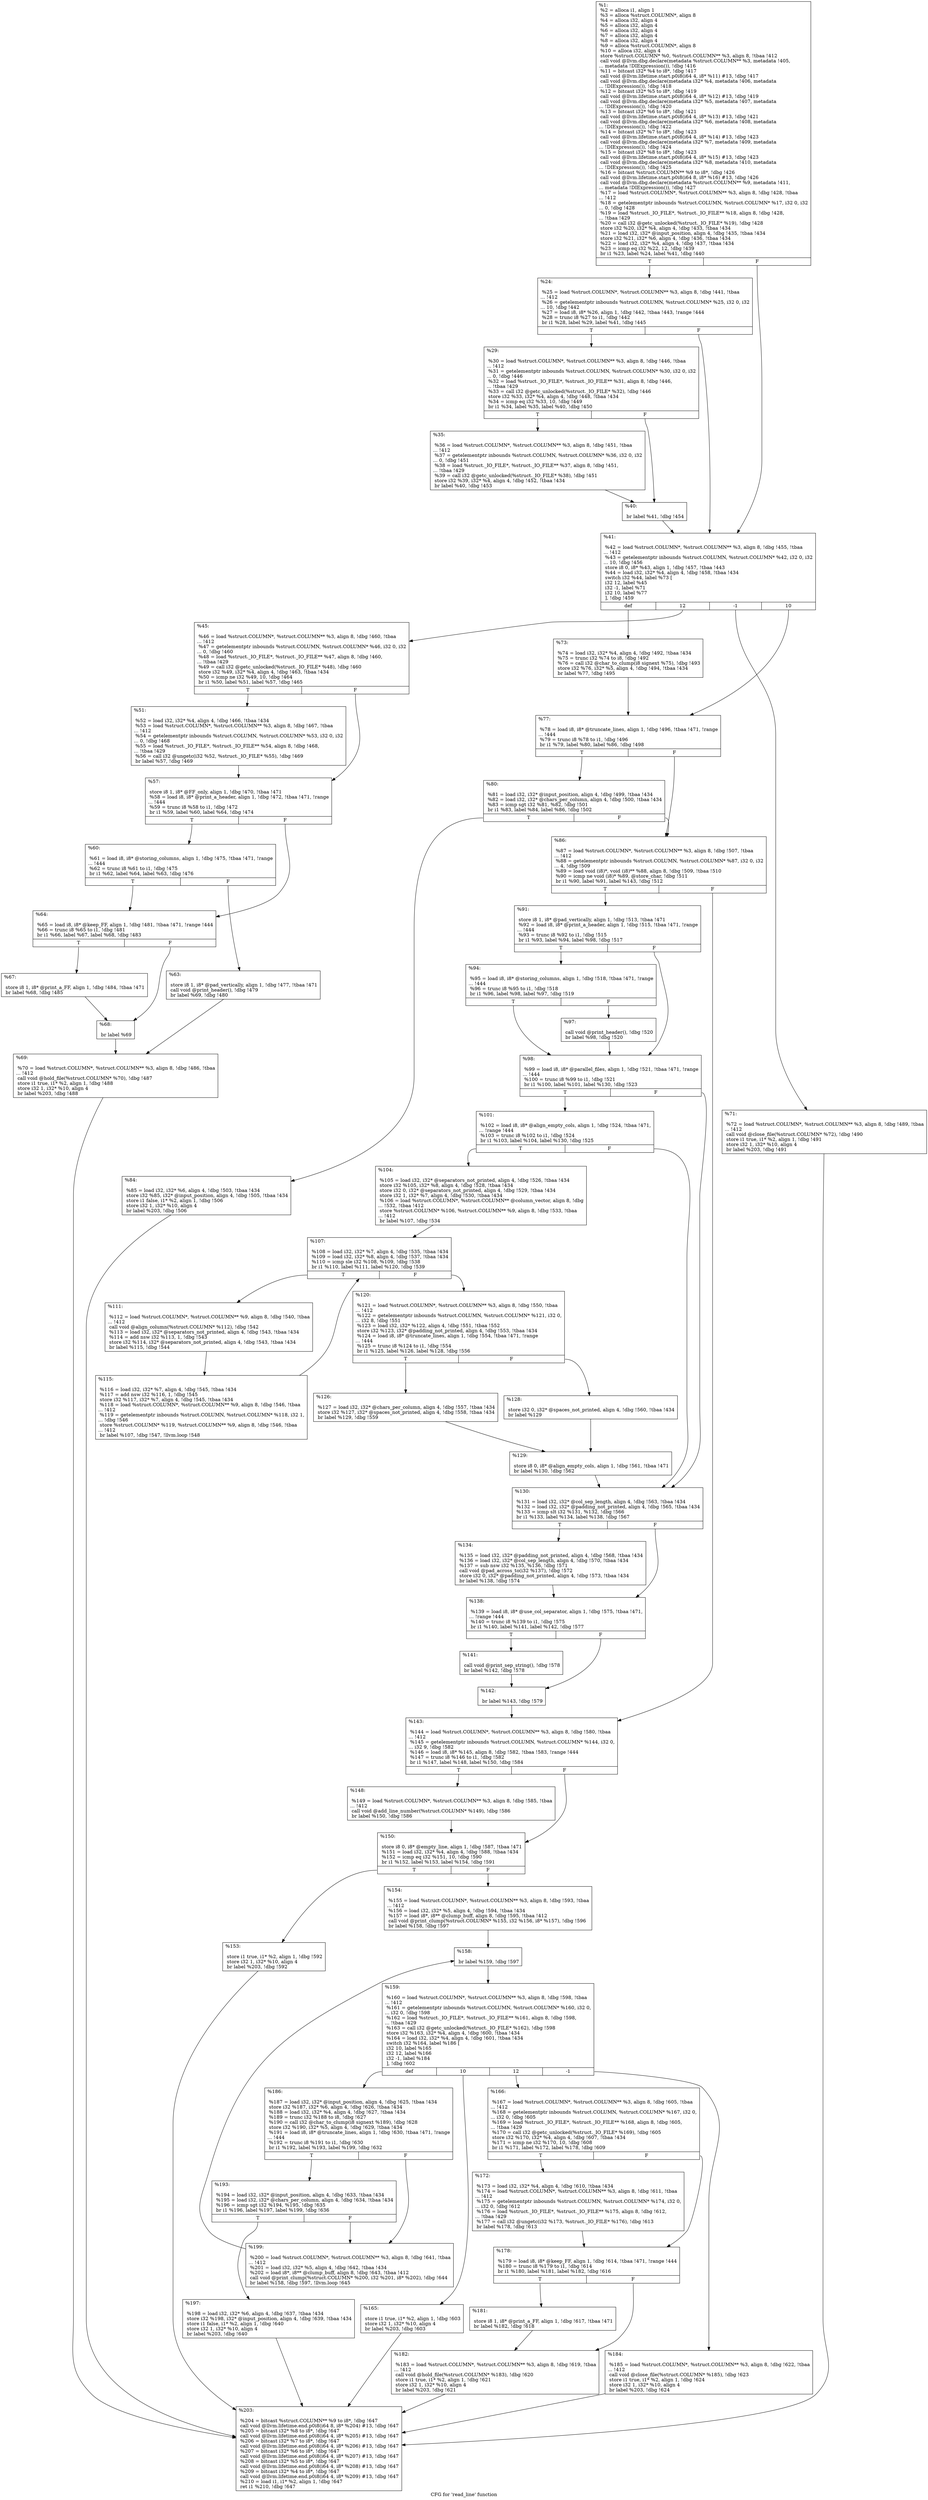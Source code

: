 digraph "CFG for 'read_line' function" {
	label="CFG for 'read_line' function";

	Node0x216f7c0 [shape=record,label="{%1:\l  %2 = alloca i1, align 1\l  %3 = alloca %struct.COLUMN*, align 8\l  %4 = alloca i32, align 4\l  %5 = alloca i32, align 4\l  %6 = alloca i32, align 4\l  %7 = alloca i32, align 4\l  %8 = alloca i32, align 4\l  %9 = alloca %struct.COLUMN*, align 8\l  %10 = alloca i32, align 4\l  store %struct.COLUMN* %0, %struct.COLUMN** %3, align 8, !tbaa !412\l  call void @llvm.dbg.declare(metadata %struct.COLUMN** %3, metadata !405,\l... metadata !DIExpression()), !dbg !416\l  %11 = bitcast i32* %4 to i8*, !dbg !417\l  call void @llvm.lifetime.start.p0i8(i64 4, i8* %11) #13, !dbg !417\l  call void @llvm.dbg.declare(metadata i32* %4, metadata !406, metadata\l... !DIExpression()), !dbg !418\l  %12 = bitcast i32* %5 to i8*, !dbg !419\l  call void @llvm.lifetime.start.p0i8(i64 4, i8* %12) #13, !dbg !419\l  call void @llvm.dbg.declare(metadata i32* %5, metadata !407, metadata\l... !DIExpression()), !dbg !420\l  %13 = bitcast i32* %6 to i8*, !dbg !421\l  call void @llvm.lifetime.start.p0i8(i64 4, i8* %13) #13, !dbg !421\l  call void @llvm.dbg.declare(metadata i32* %6, metadata !408, metadata\l... !DIExpression()), !dbg !422\l  %14 = bitcast i32* %7 to i8*, !dbg !423\l  call void @llvm.lifetime.start.p0i8(i64 4, i8* %14) #13, !dbg !423\l  call void @llvm.dbg.declare(metadata i32* %7, metadata !409, metadata\l... !DIExpression()), !dbg !424\l  %15 = bitcast i32* %8 to i8*, !dbg !423\l  call void @llvm.lifetime.start.p0i8(i64 4, i8* %15) #13, !dbg !423\l  call void @llvm.dbg.declare(metadata i32* %8, metadata !410, metadata\l... !DIExpression()), !dbg !425\l  %16 = bitcast %struct.COLUMN** %9 to i8*, !dbg !426\l  call void @llvm.lifetime.start.p0i8(i64 8, i8* %16) #13, !dbg !426\l  call void @llvm.dbg.declare(metadata %struct.COLUMN** %9, metadata !411,\l... metadata !DIExpression()), !dbg !427\l  %17 = load %struct.COLUMN*, %struct.COLUMN** %3, align 8, !dbg !428, !tbaa\l... !412\l  %18 = getelementptr inbounds %struct.COLUMN, %struct.COLUMN* %17, i32 0, i32\l... 0, !dbg !428\l  %19 = load %struct._IO_FILE*, %struct._IO_FILE** %18, align 8, !dbg !428,\l... !tbaa !429\l  %20 = call i32 @getc_unlocked(%struct._IO_FILE* %19), !dbg !428\l  store i32 %20, i32* %4, align 4, !dbg !433, !tbaa !434\l  %21 = load i32, i32* @input_position, align 4, !dbg !435, !tbaa !434\l  store i32 %21, i32* %6, align 4, !dbg !436, !tbaa !434\l  %22 = load i32, i32* %4, align 4, !dbg !437, !tbaa !434\l  %23 = icmp eq i32 %22, 12, !dbg !439\l  br i1 %23, label %24, label %41, !dbg !440\l|{<s0>T|<s1>F}}"];
	Node0x216f7c0:s0 -> Node0x21716a0;
	Node0x216f7c0:s1 -> Node0x21717e0;
	Node0x21716a0 [shape=record,label="{%24:\l\l  %25 = load %struct.COLUMN*, %struct.COLUMN** %3, align 8, !dbg !441, !tbaa\l... !412\l  %26 = getelementptr inbounds %struct.COLUMN, %struct.COLUMN* %25, i32 0, i32\l... 10, !dbg !442\l  %27 = load i8, i8* %26, align 1, !dbg !442, !tbaa !443, !range !444\l  %28 = trunc i8 %27 to i1, !dbg !442\l  br i1 %28, label %29, label %41, !dbg !445\l|{<s0>T|<s1>F}}"];
	Node0x21716a0:s0 -> Node0x21716f0;
	Node0x21716a0:s1 -> Node0x21717e0;
	Node0x21716f0 [shape=record,label="{%29:\l\l  %30 = load %struct.COLUMN*, %struct.COLUMN** %3, align 8, !dbg !446, !tbaa\l... !412\l  %31 = getelementptr inbounds %struct.COLUMN, %struct.COLUMN* %30, i32 0, i32\l... 0, !dbg !446\l  %32 = load %struct._IO_FILE*, %struct._IO_FILE** %31, align 8, !dbg !446,\l... !tbaa !429\l  %33 = call i32 @getc_unlocked(%struct._IO_FILE* %32), !dbg !446\l  store i32 %33, i32* %4, align 4, !dbg !448, !tbaa !434\l  %34 = icmp eq i32 %33, 10, !dbg !449\l  br i1 %34, label %35, label %40, !dbg !450\l|{<s0>T|<s1>F}}"];
	Node0x21716f0:s0 -> Node0x2171740;
	Node0x21716f0:s1 -> Node0x2171790;
	Node0x2171740 [shape=record,label="{%35:\l\l  %36 = load %struct.COLUMN*, %struct.COLUMN** %3, align 8, !dbg !451, !tbaa\l... !412\l  %37 = getelementptr inbounds %struct.COLUMN, %struct.COLUMN* %36, i32 0, i32\l... 0, !dbg !451\l  %38 = load %struct._IO_FILE*, %struct._IO_FILE** %37, align 8, !dbg !451,\l... !tbaa !429\l  %39 = call i32 @getc_unlocked(%struct._IO_FILE* %38), !dbg !451\l  store i32 %39, i32* %4, align 4, !dbg !452, !tbaa !434\l  br label %40, !dbg !453\l}"];
	Node0x2171740 -> Node0x2171790;
	Node0x2171790 [shape=record,label="{%40:\l\l  br label %41, !dbg !454\l}"];
	Node0x2171790 -> Node0x21717e0;
	Node0x21717e0 [shape=record,label="{%41:\l\l  %42 = load %struct.COLUMN*, %struct.COLUMN** %3, align 8, !dbg !455, !tbaa\l... !412\l  %43 = getelementptr inbounds %struct.COLUMN, %struct.COLUMN* %42, i32 0, i32\l... 10, !dbg !456\l  store i8 0, i8* %43, align 1, !dbg !457, !tbaa !443\l  %44 = load i32, i32* %4, align 4, !dbg !458, !tbaa !434\l  switch i32 %44, label %73 [\l    i32 12, label %45\l    i32 -1, label %71\l    i32 10, label %77\l  ], !dbg !459\l|{<s0>def|<s1>12|<s2>-1|<s3>10}}"];
	Node0x21717e0:s0 -> Node0x2171b50;
	Node0x21717e0:s1 -> Node0x2171830;
	Node0x21717e0:s2 -> Node0x2171b00;
	Node0x21717e0:s3 -> Node0x2171ba0;
	Node0x2171830 [shape=record,label="{%45:\l\l  %46 = load %struct.COLUMN*, %struct.COLUMN** %3, align 8, !dbg !460, !tbaa\l... !412\l  %47 = getelementptr inbounds %struct.COLUMN, %struct.COLUMN* %46, i32 0, i32\l... 0, !dbg !460\l  %48 = load %struct._IO_FILE*, %struct._IO_FILE** %47, align 8, !dbg !460,\l... !tbaa !429\l  %49 = call i32 @getc_unlocked(%struct._IO_FILE* %48), !dbg !460\l  store i32 %49, i32* %4, align 4, !dbg !463, !tbaa !434\l  %50 = icmp ne i32 %49, 10, !dbg !464\l  br i1 %50, label %51, label %57, !dbg !465\l|{<s0>T|<s1>F}}"];
	Node0x2171830:s0 -> Node0x2171880;
	Node0x2171830:s1 -> Node0x21718d0;
	Node0x2171880 [shape=record,label="{%51:\l\l  %52 = load i32, i32* %4, align 4, !dbg !466, !tbaa !434\l  %53 = load %struct.COLUMN*, %struct.COLUMN** %3, align 8, !dbg !467, !tbaa\l... !412\l  %54 = getelementptr inbounds %struct.COLUMN, %struct.COLUMN* %53, i32 0, i32\l... 0, !dbg !468\l  %55 = load %struct._IO_FILE*, %struct._IO_FILE** %54, align 8, !dbg !468,\l... !tbaa !429\l  %56 = call i32 @ungetc(i32 %52, %struct._IO_FILE* %55), !dbg !469\l  br label %57, !dbg !469\l}"];
	Node0x2171880 -> Node0x21718d0;
	Node0x21718d0 [shape=record,label="{%57:\l\l  store i8 1, i8* @FF_only, align 1, !dbg !470, !tbaa !471\l  %58 = load i8, i8* @print_a_header, align 1, !dbg !472, !tbaa !471, !range\l... !444\l  %59 = trunc i8 %58 to i1, !dbg !472\l  br i1 %59, label %60, label %64, !dbg !474\l|{<s0>T|<s1>F}}"];
	Node0x21718d0:s0 -> Node0x2171920;
	Node0x21718d0:s1 -> Node0x21719c0;
	Node0x2171920 [shape=record,label="{%60:\l\l  %61 = load i8, i8* @storing_columns, align 1, !dbg !475, !tbaa !471, !range\l... !444\l  %62 = trunc i8 %61 to i1, !dbg !475\l  br i1 %62, label %64, label %63, !dbg !476\l|{<s0>T|<s1>F}}"];
	Node0x2171920:s0 -> Node0x21719c0;
	Node0x2171920:s1 -> Node0x2171970;
	Node0x2171970 [shape=record,label="{%63:\l\l  store i8 1, i8* @pad_vertically, align 1, !dbg !477, !tbaa !471\l  call void @print_header(), !dbg !479\l  br label %69, !dbg !480\l}"];
	Node0x2171970 -> Node0x2171ab0;
	Node0x21719c0 [shape=record,label="{%64:\l\l  %65 = load i8, i8* @keep_FF, align 1, !dbg !481, !tbaa !471, !range !444\l  %66 = trunc i8 %65 to i1, !dbg !481\l  br i1 %66, label %67, label %68, !dbg !483\l|{<s0>T|<s1>F}}"];
	Node0x21719c0:s0 -> Node0x2171a10;
	Node0x21719c0:s1 -> Node0x2171a60;
	Node0x2171a10 [shape=record,label="{%67:\l\l  store i8 1, i8* @print_a_FF, align 1, !dbg !484, !tbaa !471\l  br label %68, !dbg !485\l}"];
	Node0x2171a10 -> Node0x2171a60;
	Node0x2171a60 [shape=record,label="{%68:\l\l  br label %69\l}"];
	Node0x2171a60 -> Node0x2171ab0;
	Node0x2171ab0 [shape=record,label="{%69:\l\l  %70 = load %struct.COLUMN*, %struct.COLUMN** %3, align 8, !dbg !486, !tbaa\l... !412\l  call void @hold_file(%struct.COLUMN* %70), !dbg !487\l  store i1 true, i1* %2, align 1, !dbg !488\l  store i32 1, i32* %10, align 4\l  br label %203, !dbg !488\l}"];
	Node0x2171ab0 -> Node0x2172820;
	Node0x2171b00 [shape=record,label="{%71:\l\l  %72 = load %struct.COLUMN*, %struct.COLUMN** %3, align 8, !dbg !489, !tbaa\l... !412\l  call void @close_file(%struct.COLUMN* %72), !dbg !490\l  store i1 true, i1* %2, align 1, !dbg !491\l  store i32 1, i32* %10, align 4\l  br label %203, !dbg !491\l}"];
	Node0x2171b00 -> Node0x2172820;
	Node0x2171b50 [shape=record,label="{%73:\l\l  %74 = load i32, i32* %4, align 4, !dbg !492, !tbaa !434\l  %75 = trunc i32 %74 to i8, !dbg !492\l  %76 = call i32 @char_to_clump(i8 signext %75), !dbg !493\l  store i32 %76, i32* %5, align 4, !dbg !494, !tbaa !434\l  br label %77, !dbg !495\l}"];
	Node0x2171b50 -> Node0x2171ba0;
	Node0x2171ba0 [shape=record,label="{%77:\l\l  %78 = load i8, i8* @truncate_lines, align 1, !dbg !496, !tbaa !471, !range\l... !444\l  %79 = trunc i8 %78 to i1, !dbg !496\l  br i1 %79, label %80, label %86, !dbg !498\l|{<s0>T|<s1>F}}"];
	Node0x2171ba0:s0 -> Node0x2171bf0;
	Node0x2171ba0:s1 -> Node0x2171c90;
	Node0x2171bf0 [shape=record,label="{%80:\l\l  %81 = load i32, i32* @input_position, align 4, !dbg !499, !tbaa !434\l  %82 = load i32, i32* @chars_per_column, align 4, !dbg !500, !tbaa !434\l  %83 = icmp sgt i32 %81, %82, !dbg !501\l  br i1 %83, label %84, label %86, !dbg !502\l|{<s0>T|<s1>F}}"];
	Node0x2171bf0:s0 -> Node0x2171c40;
	Node0x2171bf0:s1 -> Node0x2171c90;
	Node0x2171c40 [shape=record,label="{%84:\l\l  %85 = load i32, i32* %6, align 4, !dbg !503, !tbaa !434\l  store i32 %85, i32* @input_position, align 4, !dbg !505, !tbaa !434\l  store i1 false, i1* %2, align 1, !dbg !506\l  store i32 1, i32* %10, align 4\l  br label %203, !dbg !506\l}"];
	Node0x2171c40 -> Node0x2172820;
	Node0x2171c90 [shape=record,label="{%86:\l\l  %87 = load %struct.COLUMN*, %struct.COLUMN** %3, align 8, !dbg !507, !tbaa\l... !412\l  %88 = getelementptr inbounds %struct.COLUMN, %struct.COLUMN* %87, i32 0, i32\l... 4, !dbg !509\l  %89 = load void (i8)*, void (i8)** %88, align 8, !dbg !509, !tbaa !510\l  %90 = icmp ne void (i8)* %89, @store_char, !dbg !511\l  br i1 %90, label %91, label %143, !dbg !512\l|{<s0>T|<s1>F}}"];
	Node0x2171c90:s0 -> Node0x2171ce0;
	Node0x2171c90:s1 -> Node0x2172280;
	Node0x2171ce0 [shape=record,label="{%91:\l\l  store i8 1, i8* @pad_vertically, align 1, !dbg !513, !tbaa !471\l  %92 = load i8, i8* @print_a_header, align 1, !dbg !515, !tbaa !471, !range\l... !444\l  %93 = trunc i8 %92 to i1, !dbg !515\l  br i1 %93, label %94, label %98, !dbg !517\l|{<s0>T|<s1>F}}"];
	Node0x2171ce0:s0 -> Node0x2171d30;
	Node0x2171ce0:s1 -> Node0x2171dd0;
	Node0x2171d30 [shape=record,label="{%94:\l\l  %95 = load i8, i8* @storing_columns, align 1, !dbg !518, !tbaa !471, !range\l... !444\l  %96 = trunc i8 %95 to i1, !dbg !518\l  br i1 %96, label %98, label %97, !dbg !519\l|{<s0>T|<s1>F}}"];
	Node0x2171d30:s0 -> Node0x2171dd0;
	Node0x2171d30:s1 -> Node0x2171d80;
	Node0x2171d80 [shape=record,label="{%97:\l\l  call void @print_header(), !dbg !520\l  br label %98, !dbg !520\l}"];
	Node0x2171d80 -> Node0x2171dd0;
	Node0x2171dd0 [shape=record,label="{%98:\l\l  %99 = load i8, i8* @parallel_files, align 1, !dbg !521, !tbaa !471, !range\l... !444\l  %100 = trunc i8 %99 to i1, !dbg !521\l  br i1 %100, label %101, label %130, !dbg !523\l|{<s0>T|<s1>F}}"];
	Node0x2171dd0:s0 -> Node0x2171e20;
	Node0x2171dd0:s1 -> Node0x21720f0;
	Node0x2171e20 [shape=record,label="{%101:\l\l  %102 = load i8, i8* @align_empty_cols, align 1, !dbg !524, !tbaa !471,\l... !range !444\l  %103 = trunc i8 %102 to i1, !dbg !524\l  br i1 %103, label %104, label %130, !dbg !525\l|{<s0>T|<s1>F}}"];
	Node0x2171e20:s0 -> Node0x2171e70;
	Node0x2171e20:s1 -> Node0x21720f0;
	Node0x2171e70 [shape=record,label="{%104:\l\l  %105 = load i32, i32* @separators_not_printed, align 4, !dbg !526, !tbaa !434\l  store i32 %105, i32* %8, align 4, !dbg !528, !tbaa !434\l  store i32 0, i32* @separators_not_printed, align 4, !dbg !529, !tbaa !434\l  store i32 1, i32* %7, align 4, !dbg !530, !tbaa !434\l  %106 = load %struct.COLUMN*, %struct.COLUMN** @column_vector, align 8, !dbg\l... !532, !tbaa !412\l  store %struct.COLUMN* %106, %struct.COLUMN** %9, align 8, !dbg !533, !tbaa\l... !412\l  br label %107, !dbg !534\l}"];
	Node0x2171e70 -> Node0x2171ec0;
	Node0x2171ec0 [shape=record,label="{%107:\l\l  %108 = load i32, i32* %7, align 4, !dbg !535, !tbaa !434\l  %109 = load i32, i32* %8, align 4, !dbg !537, !tbaa !434\l  %110 = icmp sle i32 %108, %109, !dbg !538\l  br i1 %110, label %111, label %120, !dbg !539\l|{<s0>T|<s1>F}}"];
	Node0x2171ec0:s0 -> Node0x2171f10;
	Node0x2171ec0:s1 -> Node0x2171fb0;
	Node0x2171f10 [shape=record,label="{%111:\l\l  %112 = load %struct.COLUMN*, %struct.COLUMN** %9, align 8, !dbg !540, !tbaa\l... !412\l  call void @align_column(%struct.COLUMN* %112), !dbg !542\l  %113 = load i32, i32* @separators_not_printed, align 4, !dbg !543, !tbaa !434\l  %114 = add nsw i32 %113, 1, !dbg !543\l  store i32 %114, i32* @separators_not_printed, align 4, !dbg !543, !tbaa !434\l  br label %115, !dbg !544\l}"];
	Node0x2171f10 -> Node0x2171f60;
	Node0x2171f60 [shape=record,label="{%115:\l\l  %116 = load i32, i32* %7, align 4, !dbg !545, !tbaa !434\l  %117 = add nsw i32 %116, 1, !dbg !545\l  store i32 %117, i32* %7, align 4, !dbg !545, !tbaa !434\l  %118 = load %struct.COLUMN*, %struct.COLUMN** %9, align 8, !dbg !546, !tbaa\l... !412\l  %119 = getelementptr inbounds %struct.COLUMN, %struct.COLUMN* %118, i32 1,\l... !dbg !546\l  store %struct.COLUMN* %119, %struct.COLUMN** %9, align 8, !dbg !546, !tbaa\l... !412\l  br label %107, !dbg !547, !llvm.loop !548\l}"];
	Node0x2171f60 -> Node0x2171ec0;
	Node0x2171fb0 [shape=record,label="{%120:\l\l  %121 = load %struct.COLUMN*, %struct.COLUMN** %3, align 8, !dbg !550, !tbaa\l... !412\l  %122 = getelementptr inbounds %struct.COLUMN, %struct.COLUMN* %121, i32 0,\l... i32 8, !dbg !551\l  %123 = load i32, i32* %122, align 4, !dbg !551, !tbaa !552\l  store i32 %123, i32* @padding_not_printed, align 4, !dbg !553, !tbaa !434\l  %124 = load i8, i8* @truncate_lines, align 1, !dbg !554, !tbaa !471, !range\l... !444\l  %125 = trunc i8 %124 to i1, !dbg !554\l  br i1 %125, label %126, label %128, !dbg !556\l|{<s0>T|<s1>F}}"];
	Node0x2171fb0:s0 -> Node0x2172000;
	Node0x2171fb0:s1 -> Node0x2172050;
	Node0x2172000 [shape=record,label="{%126:\l\l  %127 = load i32, i32* @chars_per_column, align 4, !dbg !557, !tbaa !434\l  store i32 %127, i32* @spaces_not_printed, align 4, !dbg !558, !tbaa !434\l  br label %129, !dbg !559\l}"];
	Node0x2172000 -> Node0x21720a0;
	Node0x2172050 [shape=record,label="{%128:\l\l  store i32 0, i32* @spaces_not_printed, align 4, !dbg !560, !tbaa !434\l  br label %129\l}"];
	Node0x2172050 -> Node0x21720a0;
	Node0x21720a0 [shape=record,label="{%129:\l\l  store i8 0, i8* @align_empty_cols, align 1, !dbg !561, !tbaa !471\l  br label %130, !dbg !562\l}"];
	Node0x21720a0 -> Node0x21720f0;
	Node0x21720f0 [shape=record,label="{%130:\l\l  %131 = load i32, i32* @col_sep_length, align 4, !dbg !563, !tbaa !434\l  %132 = load i32, i32* @padding_not_printed, align 4, !dbg !565, !tbaa !434\l  %133 = icmp slt i32 %131, %132, !dbg !566\l  br i1 %133, label %134, label %138, !dbg !567\l|{<s0>T|<s1>F}}"];
	Node0x21720f0:s0 -> Node0x2172140;
	Node0x21720f0:s1 -> Node0x2172190;
	Node0x2172140 [shape=record,label="{%134:\l\l  %135 = load i32, i32* @padding_not_printed, align 4, !dbg !568, !tbaa !434\l  %136 = load i32, i32* @col_sep_length, align 4, !dbg !570, !tbaa !434\l  %137 = sub nsw i32 %135, %136, !dbg !571\l  call void @pad_across_to(i32 %137), !dbg !572\l  store i32 0, i32* @padding_not_printed, align 4, !dbg !573, !tbaa !434\l  br label %138, !dbg !574\l}"];
	Node0x2172140 -> Node0x2172190;
	Node0x2172190 [shape=record,label="{%138:\l\l  %139 = load i8, i8* @use_col_separator, align 1, !dbg !575, !tbaa !471,\l... !range !444\l  %140 = trunc i8 %139 to i1, !dbg !575\l  br i1 %140, label %141, label %142, !dbg !577\l|{<s0>T|<s1>F}}"];
	Node0x2172190:s0 -> Node0x21721e0;
	Node0x2172190:s1 -> Node0x2172230;
	Node0x21721e0 [shape=record,label="{%141:\l\l  call void @print_sep_string(), !dbg !578\l  br label %142, !dbg !578\l}"];
	Node0x21721e0 -> Node0x2172230;
	Node0x2172230 [shape=record,label="{%142:\l\l  br label %143, !dbg !579\l}"];
	Node0x2172230 -> Node0x2172280;
	Node0x2172280 [shape=record,label="{%143:\l\l  %144 = load %struct.COLUMN*, %struct.COLUMN** %3, align 8, !dbg !580, !tbaa\l... !412\l  %145 = getelementptr inbounds %struct.COLUMN, %struct.COLUMN* %144, i32 0,\l... i32 9, !dbg !582\l  %146 = load i8, i8* %145, align 8, !dbg !582, !tbaa !583, !range !444\l  %147 = trunc i8 %146 to i1, !dbg !582\l  br i1 %147, label %148, label %150, !dbg !584\l|{<s0>T|<s1>F}}"];
	Node0x2172280:s0 -> Node0x21722d0;
	Node0x2172280:s1 -> Node0x2172320;
	Node0x21722d0 [shape=record,label="{%148:\l\l  %149 = load %struct.COLUMN*, %struct.COLUMN** %3, align 8, !dbg !585, !tbaa\l... !412\l  call void @add_line_number(%struct.COLUMN* %149), !dbg !586\l  br label %150, !dbg !586\l}"];
	Node0x21722d0 -> Node0x2172320;
	Node0x2172320 [shape=record,label="{%150:\l\l  store i8 0, i8* @empty_line, align 1, !dbg !587, !tbaa !471\l  %151 = load i32, i32* %4, align 4, !dbg !588, !tbaa !434\l  %152 = icmp eq i32 %151, 10, !dbg !590\l  br i1 %152, label %153, label %154, !dbg !591\l|{<s0>T|<s1>F}}"];
	Node0x2172320:s0 -> Node0x2172370;
	Node0x2172320:s1 -> Node0x21723c0;
	Node0x2172370 [shape=record,label="{%153:\l\l  store i1 true, i1* %2, align 1, !dbg !592\l  store i32 1, i32* %10, align 4\l  br label %203, !dbg !592\l}"];
	Node0x2172370 -> Node0x2172820;
	Node0x21723c0 [shape=record,label="{%154:\l\l  %155 = load %struct.COLUMN*, %struct.COLUMN** %3, align 8, !dbg !593, !tbaa\l... !412\l  %156 = load i32, i32* %5, align 4, !dbg !594, !tbaa !434\l  %157 = load i8*, i8** @clump_buff, align 8, !dbg !595, !tbaa !412\l  call void @print_clump(%struct.COLUMN* %155, i32 %156, i8* %157), !dbg !596\l  br label %158, !dbg !597\l}"];
	Node0x21723c0 -> Node0x2172410;
	Node0x2172410 [shape=record,label="{%158:\l\l  br label %159, !dbg !597\l}"];
	Node0x2172410 -> Node0x2172460;
	Node0x2172460 [shape=record,label="{%159:\l\l  %160 = load %struct.COLUMN*, %struct.COLUMN** %3, align 8, !dbg !598, !tbaa\l... !412\l  %161 = getelementptr inbounds %struct.COLUMN, %struct.COLUMN* %160, i32 0,\l... i32 0, !dbg !598\l  %162 = load %struct._IO_FILE*, %struct._IO_FILE** %161, align 8, !dbg !598,\l... !tbaa !429\l  %163 = call i32 @getc_unlocked(%struct._IO_FILE* %162), !dbg !598\l  store i32 %163, i32* %4, align 4, !dbg !600, !tbaa !434\l  %164 = load i32, i32* %4, align 4, !dbg !601, !tbaa !434\l  switch i32 %164, label %186 [\l    i32 10, label %165\l    i32 12, label %166\l    i32 -1, label %184\l  ], !dbg !602\l|{<s0>def|<s1>10|<s2>12|<s3>-1}}"];
	Node0x2172460:s0 -> Node0x21726e0;
	Node0x2172460:s1 -> Node0x21724b0;
	Node0x2172460:s2 -> Node0x2172500;
	Node0x2172460:s3 -> Node0x2172690;
	Node0x21724b0 [shape=record,label="{%165:\l\l  store i1 true, i1* %2, align 1, !dbg !603\l  store i32 1, i32* %10, align 4\l  br label %203, !dbg !603\l}"];
	Node0x21724b0 -> Node0x2172820;
	Node0x2172500 [shape=record,label="{%166:\l\l  %167 = load %struct.COLUMN*, %struct.COLUMN** %3, align 8, !dbg !605, !tbaa\l... !412\l  %168 = getelementptr inbounds %struct.COLUMN, %struct.COLUMN* %167, i32 0,\l... i32 0, !dbg !605\l  %169 = load %struct._IO_FILE*, %struct._IO_FILE** %168, align 8, !dbg !605,\l... !tbaa !429\l  %170 = call i32 @getc_unlocked(%struct._IO_FILE* %169), !dbg !605\l  store i32 %170, i32* %4, align 4, !dbg !607, !tbaa !434\l  %171 = icmp ne i32 %170, 10, !dbg !608\l  br i1 %171, label %172, label %178, !dbg !609\l|{<s0>T|<s1>F}}"];
	Node0x2172500:s0 -> Node0x2172550;
	Node0x2172500:s1 -> Node0x21725a0;
	Node0x2172550 [shape=record,label="{%172:\l\l  %173 = load i32, i32* %4, align 4, !dbg !610, !tbaa !434\l  %174 = load %struct.COLUMN*, %struct.COLUMN** %3, align 8, !dbg !611, !tbaa\l... !412\l  %175 = getelementptr inbounds %struct.COLUMN, %struct.COLUMN* %174, i32 0,\l... i32 0, !dbg !612\l  %176 = load %struct._IO_FILE*, %struct._IO_FILE** %175, align 8, !dbg !612,\l... !tbaa !429\l  %177 = call i32 @ungetc(i32 %173, %struct._IO_FILE* %176), !dbg !613\l  br label %178, !dbg !613\l}"];
	Node0x2172550 -> Node0x21725a0;
	Node0x21725a0 [shape=record,label="{%178:\l\l  %179 = load i8, i8* @keep_FF, align 1, !dbg !614, !tbaa !471, !range !444\l  %180 = trunc i8 %179 to i1, !dbg !614\l  br i1 %180, label %181, label %182, !dbg !616\l|{<s0>T|<s1>F}}"];
	Node0x21725a0:s0 -> Node0x21725f0;
	Node0x21725a0:s1 -> Node0x2172640;
	Node0x21725f0 [shape=record,label="{%181:\l\l  store i8 1, i8* @print_a_FF, align 1, !dbg !617, !tbaa !471\l  br label %182, !dbg !618\l}"];
	Node0x21725f0 -> Node0x2172640;
	Node0x2172640 [shape=record,label="{%182:\l\l  %183 = load %struct.COLUMN*, %struct.COLUMN** %3, align 8, !dbg !619, !tbaa\l... !412\l  call void @hold_file(%struct.COLUMN* %183), !dbg !620\l  store i1 true, i1* %2, align 1, !dbg !621\l  store i32 1, i32* %10, align 4\l  br label %203, !dbg !621\l}"];
	Node0x2172640 -> Node0x2172820;
	Node0x2172690 [shape=record,label="{%184:\l\l  %185 = load %struct.COLUMN*, %struct.COLUMN** %3, align 8, !dbg !622, !tbaa\l... !412\l  call void @close_file(%struct.COLUMN* %185), !dbg !623\l  store i1 true, i1* %2, align 1, !dbg !624\l  store i32 1, i32* %10, align 4\l  br label %203, !dbg !624\l}"];
	Node0x2172690 -> Node0x2172820;
	Node0x21726e0 [shape=record,label="{%186:\l\l  %187 = load i32, i32* @input_position, align 4, !dbg !625, !tbaa !434\l  store i32 %187, i32* %6, align 4, !dbg !626, !tbaa !434\l  %188 = load i32, i32* %4, align 4, !dbg !627, !tbaa !434\l  %189 = trunc i32 %188 to i8, !dbg !627\l  %190 = call i32 @char_to_clump(i8 signext %189), !dbg !628\l  store i32 %190, i32* %5, align 4, !dbg !629, !tbaa !434\l  %191 = load i8, i8* @truncate_lines, align 1, !dbg !630, !tbaa !471, !range\l... !444\l  %192 = trunc i8 %191 to i1, !dbg !630\l  br i1 %192, label %193, label %199, !dbg !632\l|{<s0>T|<s1>F}}"];
	Node0x21726e0:s0 -> Node0x2172730;
	Node0x21726e0:s1 -> Node0x21727d0;
	Node0x2172730 [shape=record,label="{%193:\l\l  %194 = load i32, i32* @input_position, align 4, !dbg !633, !tbaa !434\l  %195 = load i32, i32* @chars_per_column, align 4, !dbg !634, !tbaa !434\l  %196 = icmp sgt i32 %194, %195, !dbg !635\l  br i1 %196, label %197, label %199, !dbg !636\l|{<s0>T|<s1>F}}"];
	Node0x2172730:s0 -> Node0x2172780;
	Node0x2172730:s1 -> Node0x21727d0;
	Node0x2172780 [shape=record,label="{%197:\l\l  %198 = load i32, i32* %6, align 4, !dbg !637, !tbaa !434\l  store i32 %198, i32* @input_position, align 4, !dbg !639, !tbaa !434\l  store i1 false, i1* %2, align 1, !dbg !640\l  store i32 1, i32* %10, align 4\l  br label %203, !dbg !640\l}"];
	Node0x2172780 -> Node0x2172820;
	Node0x21727d0 [shape=record,label="{%199:\l\l  %200 = load %struct.COLUMN*, %struct.COLUMN** %3, align 8, !dbg !641, !tbaa\l... !412\l  %201 = load i32, i32* %5, align 4, !dbg !642, !tbaa !434\l  %202 = load i8*, i8** @clump_buff, align 8, !dbg !643, !tbaa !412\l  call void @print_clump(%struct.COLUMN* %200, i32 %201, i8* %202), !dbg !644\l  br label %158, !dbg !597, !llvm.loop !645\l}"];
	Node0x21727d0 -> Node0x2172410;
	Node0x2172820 [shape=record,label="{%203:\l\l  %204 = bitcast %struct.COLUMN** %9 to i8*, !dbg !647\l  call void @llvm.lifetime.end.p0i8(i64 8, i8* %204) #13, !dbg !647\l  %205 = bitcast i32* %8 to i8*, !dbg !647\l  call void @llvm.lifetime.end.p0i8(i64 4, i8* %205) #13, !dbg !647\l  %206 = bitcast i32* %7 to i8*, !dbg !647\l  call void @llvm.lifetime.end.p0i8(i64 4, i8* %206) #13, !dbg !647\l  %207 = bitcast i32* %6 to i8*, !dbg !647\l  call void @llvm.lifetime.end.p0i8(i64 4, i8* %207) #13, !dbg !647\l  %208 = bitcast i32* %5 to i8*, !dbg !647\l  call void @llvm.lifetime.end.p0i8(i64 4, i8* %208) #13, !dbg !647\l  %209 = bitcast i32* %4 to i8*, !dbg !647\l  call void @llvm.lifetime.end.p0i8(i64 4, i8* %209) #13, !dbg !647\l  %210 = load i1, i1* %2, align 1, !dbg !647\l  ret i1 %210, !dbg !647\l}"];
}

